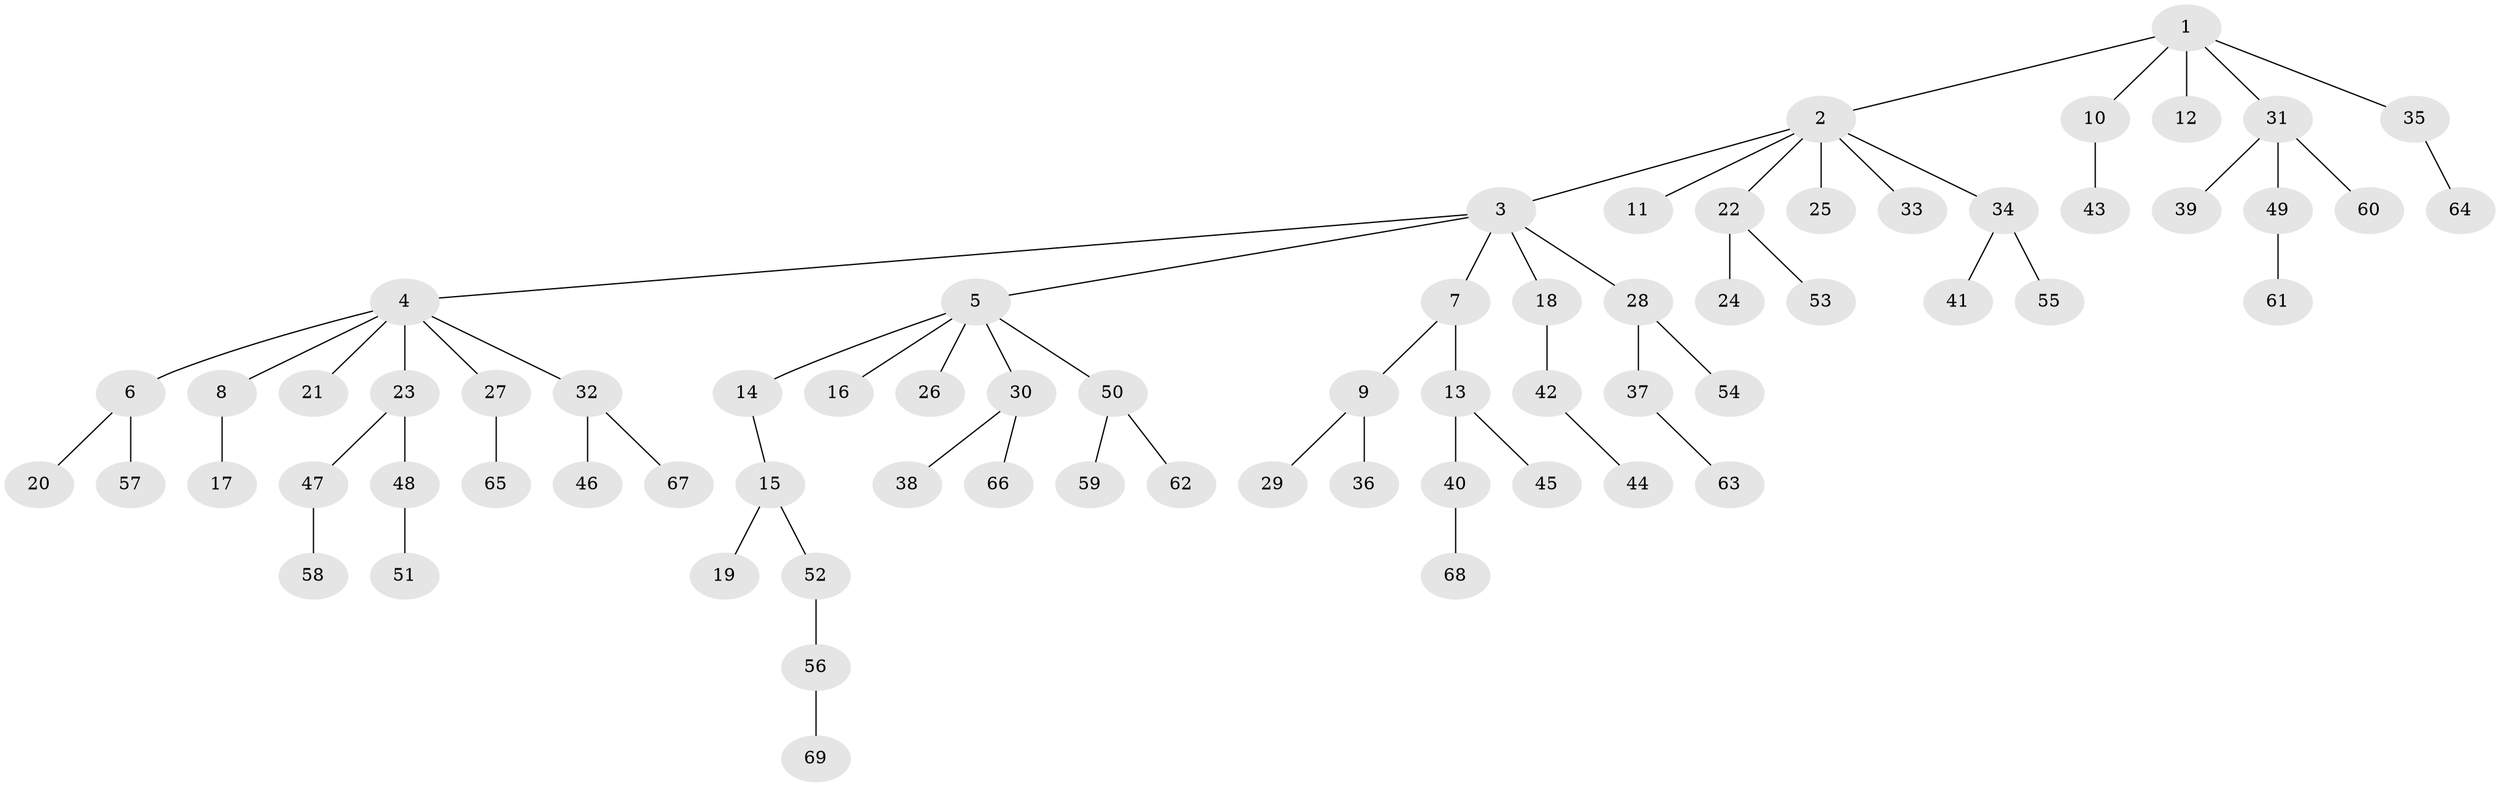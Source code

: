 // Generated by graph-tools (version 1.1) at 2025/11/02/27/25 16:11:25]
// undirected, 69 vertices, 68 edges
graph export_dot {
graph [start="1"]
  node [color=gray90,style=filled];
  1;
  2;
  3;
  4;
  5;
  6;
  7;
  8;
  9;
  10;
  11;
  12;
  13;
  14;
  15;
  16;
  17;
  18;
  19;
  20;
  21;
  22;
  23;
  24;
  25;
  26;
  27;
  28;
  29;
  30;
  31;
  32;
  33;
  34;
  35;
  36;
  37;
  38;
  39;
  40;
  41;
  42;
  43;
  44;
  45;
  46;
  47;
  48;
  49;
  50;
  51;
  52;
  53;
  54;
  55;
  56;
  57;
  58;
  59;
  60;
  61;
  62;
  63;
  64;
  65;
  66;
  67;
  68;
  69;
  1 -- 2;
  1 -- 10;
  1 -- 12;
  1 -- 31;
  1 -- 35;
  2 -- 3;
  2 -- 11;
  2 -- 22;
  2 -- 25;
  2 -- 33;
  2 -- 34;
  3 -- 4;
  3 -- 5;
  3 -- 7;
  3 -- 18;
  3 -- 28;
  4 -- 6;
  4 -- 8;
  4 -- 21;
  4 -- 23;
  4 -- 27;
  4 -- 32;
  5 -- 14;
  5 -- 16;
  5 -- 26;
  5 -- 30;
  5 -- 50;
  6 -- 20;
  6 -- 57;
  7 -- 9;
  7 -- 13;
  8 -- 17;
  9 -- 29;
  9 -- 36;
  10 -- 43;
  13 -- 40;
  13 -- 45;
  14 -- 15;
  15 -- 19;
  15 -- 52;
  18 -- 42;
  22 -- 24;
  22 -- 53;
  23 -- 47;
  23 -- 48;
  27 -- 65;
  28 -- 37;
  28 -- 54;
  30 -- 38;
  30 -- 66;
  31 -- 39;
  31 -- 49;
  31 -- 60;
  32 -- 46;
  32 -- 67;
  34 -- 41;
  34 -- 55;
  35 -- 64;
  37 -- 63;
  40 -- 68;
  42 -- 44;
  47 -- 58;
  48 -- 51;
  49 -- 61;
  50 -- 59;
  50 -- 62;
  52 -- 56;
  56 -- 69;
}
